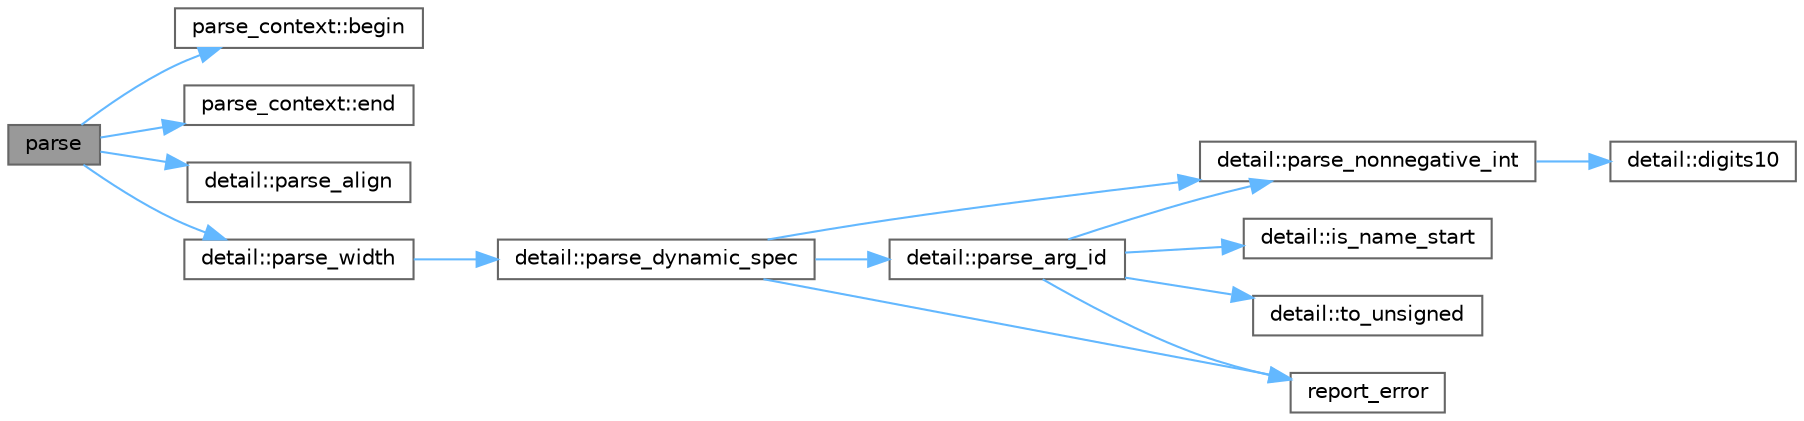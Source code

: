 digraph "parse"
{
 // LATEX_PDF_SIZE
  bgcolor="transparent";
  edge [fontname=Helvetica,fontsize=10,labelfontname=Helvetica,labelfontsize=10];
  node [fontname=Helvetica,fontsize=10,shape=box,height=0.2,width=0.4];
  rankdir="LR";
  Node1 [id="Node000001",label="parse",height=0.2,width=0.4,color="gray40", fillcolor="grey60", style="filled", fontcolor="black",tooltip=" "];
  Node1 -> Node2 [id="edge1_Node000001_Node000002",color="steelblue1",style="solid",tooltip=" "];
  Node2 [id="Node000002",label="parse_context::begin",height=0.2,width=0.4,color="grey40", fillcolor="white", style="filled",URL="$classparse__context.html#a9164df3225e65afc486c637377db0dd1",tooltip="Returns an iterator to the beginning of the format string range being parsed."];
  Node1 -> Node3 [id="edge2_Node000001_Node000003",color="steelblue1",style="solid",tooltip=" "];
  Node3 [id="Node000003",label="parse_context::end",height=0.2,width=0.4,color="grey40", fillcolor="white", style="filled",URL="$classparse__context.html#a855c85daf2926c97d5b813221fc2a7cd",tooltip="Returns an iterator past the end of the format string range being parsed."];
  Node1 -> Node4 [id="edge3_Node000001_Node000004",color="steelblue1",style="solid",tooltip=" "];
  Node4 [id="Node000004",label="detail::parse_align",height=0.2,width=0.4,color="grey40", fillcolor="white", style="filled",URL="$namespacedetail.html#a3bfc4bcf3b4982970b89f9236873eb74",tooltip=" "];
  Node1 -> Node5 [id="edge4_Node000001_Node000005",color="steelblue1",style="solid",tooltip=" "];
  Node5 [id="Node000005",label="detail::parse_width",height=0.2,width=0.4,color="grey40", fillcolor="white", style="filled",URL="$namespacedetail.html#a334b0f8fc06598ec1cf5261b2195ce36",tooltip=" "];
  Node5 -> Node6 [id="edge5_Node000005_Node000006",color="steelblue1",style="solid",tooltip=" "];
  Node6 [id="Node000006",label="detail::parse_dynamic_spec",height=0.2,width=0.4,color="grey40", fillcolor="white", style="filled",URL="$namespacedetail.html#aac695799bdf4335cf556705c2b0320d2",tooltip=" "];
  Node6 -> Node7 [id="edge6_Node000006_Node000007",color="steelblue1",style="solid",tooltip=" "];
  Node7 [id="Node000007",label="detail::parse_arg_id",height=0.2,width=0.4,color="grey40", fillcolor="white", style="filled",URL="$namespacedetail.html#a0838b92a10158e3dd213cdf7d2f87bad",tooltip=" "];
  Node7 -> Node8 [id="edge7_Node000007_Node000008",color="steelblue1",style="solid",tooltip=" "];
  Node8 [id="Node000008",label="detail::is_name_start",height=0.2,width=0.4,color="grey40", fillcolor="white", style="filled",URL="$namespacedetail.html#a389a0af8b84ad06cfe3251ff0903103f",tooltip=" "];
  Node7 -> Node9 [id="edge8_Node000007_Node000009",color="steelblue1",style="solid",tooltip=" "];
  Node9 [id="Node000009",label="detail::parse_nonnegative_int",height=0.2,width=0.4,color="grey40", fillcolor="white", style="filled",URL="$namespacedetail.html#ac51bc4cc7c73f12b3605eee5c2d29700",tooltip=" "];
  Node9 -> Node10 [id="edge9_Node000009_Node000010",color="steelblue1",style="solid",tooltip=" "];
  Node10 [id="Node000010",label="detail::digits10",height=0.2,width=0.4,color="grey40", fillcolor="white", style="filled",URL="$namespacedetail.html#a0ff2a6d81d2949ea20ee638c8e2790ca",tooltip=" "];
  Node7 -> Node11 [id="edge10_Node000007_Node000011",color="steelblue1",style="solid",tooltip=" "];
  Node11 [id="Node000011",label="report_error",height=0.2,width=0.4,color="grey40", fillcolor="white", style="filled",URL="$format-inl_8h.html#a5555893692b00b61b3886349332fd01f",tooltip="Reports a format error at compile time or, via a format_error exception, at runtime."];
  Node7 -> Node12 [id="edge11_Node000007_Node000012",color="steelblue1",style="solid",tooltip=" "];
  Node12 [id="Node000012",label="detail::to_unsigned",height=0.2,width=0.4,color="grey40", fillcolor="white", style="filled",URL="$namespacedetail.html#a99ea2582e6e3388c7c7b0d58027cbe0b",tooltip=" "];
  Node6 -> Node9 [id="edge12_Node000006_Node000009",color="steelblue1",style="solid",tooltip=" "];
  Node6 -> Node11 [id="edge13_Node000006_Node000011",color="steelblue1",style="solid",tooltip=" "];
}
